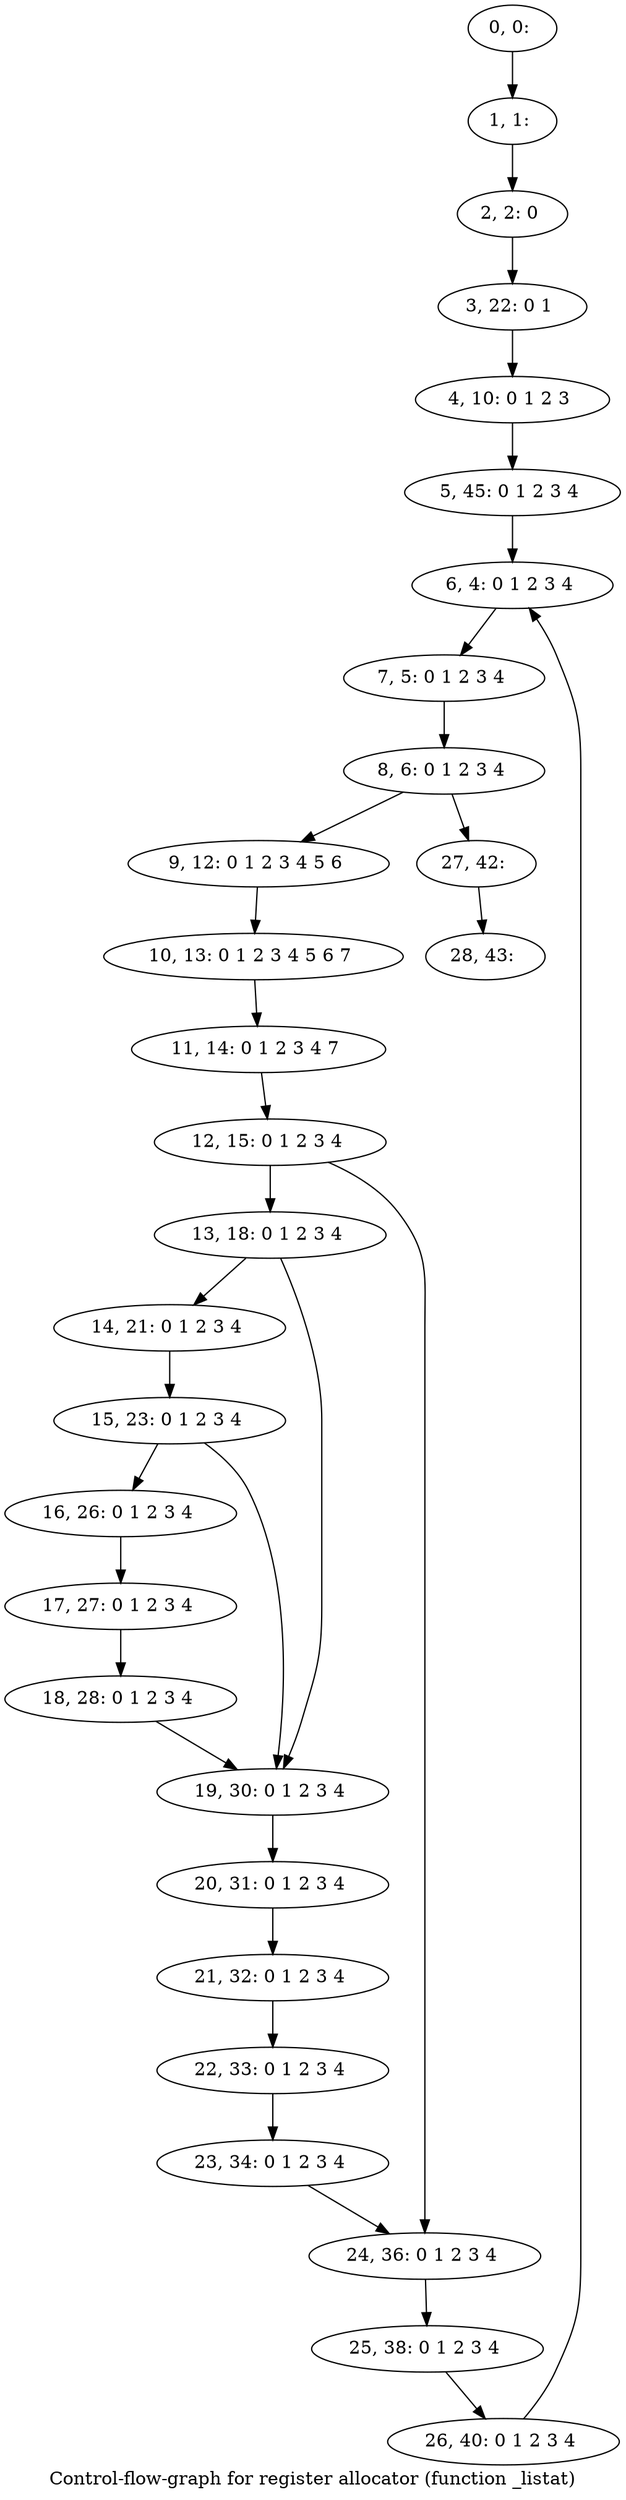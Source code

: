 digraph G {
graph [label="Control-flow-graph for register allocator (function _listat)"]
0[label="0, 0: "];
1[label="1, 1: "];
2[label="2, 2: 0 "];
3[label="3, 22: 0 1 "];
4[label="4, 10: 0 1 2 3 "];
5[label="5, 45: 0 1 2 3 4 "];
6[label="6, 4: 0 1 2 3 4 "];
7[label="7, 5: 0 1 2 3 4 "];
8[label="8, 6: 0 1 2 3 4 "];
9[label="9, 12: 0 1 2 3 4 5 6 "];
10[label="10, 13: 0 1 2 3 4 5 6 7 "];
11[label="11, 14: 0 1 2 3 4 7 "];
12[label="12, 15: 0 1 2 3 4 "];
13[label="13, 18: 0 1 2 3 4 "];
14[label="14, 21: 0 1 2 3 4 "];
15[label="15, 23: 0 1 2 3 4 "];
16[label="16, 26: 0 1 2 3 4 "];
17[label="17, 27: 0 1 2 3 4 "];
18[label="18, 28: 0 1 2 3 4 "];
19[label="19, 30: 0 1 2 3 4 "];
20[label="20, 31: 0 1 2 3 4 "];
21[label="21, 32: 0 1 2 3 4 "];
22[label="22, 33: 0 1 2 3 4 "];
23[label="23, 34: 0 1 2 3 4 "];
24[label="24, 36: 0 1 2 3 4 "];
25[label="25, 38: 0 1 2 3 4 "];
26[label="26, 40: 0 1 2 3 4 "];
27[label="27, 42: "];
28[label="28, 43: "];
0->1 ;
1->2 ;
2->3 ;
3->4 ;
4->5 ;
5->6 ;
6->7 ;
7->8 ;
8->9 ;
8->27 ;
9->10 ;
10->11 ;
11->12 ;
12->13 ;
12->24 ;
13->14 ;
13->19 ;
14->15 ;
15->16 ;
15->19 ;
16->17 ;
17->18 ;
18->19 ;
19->20 ;
20->21 ;
21->22 ;
22->23 ;
23->24 ;
24->25 ;
25->26 ;
26->6 ;
27->28 ;
}

